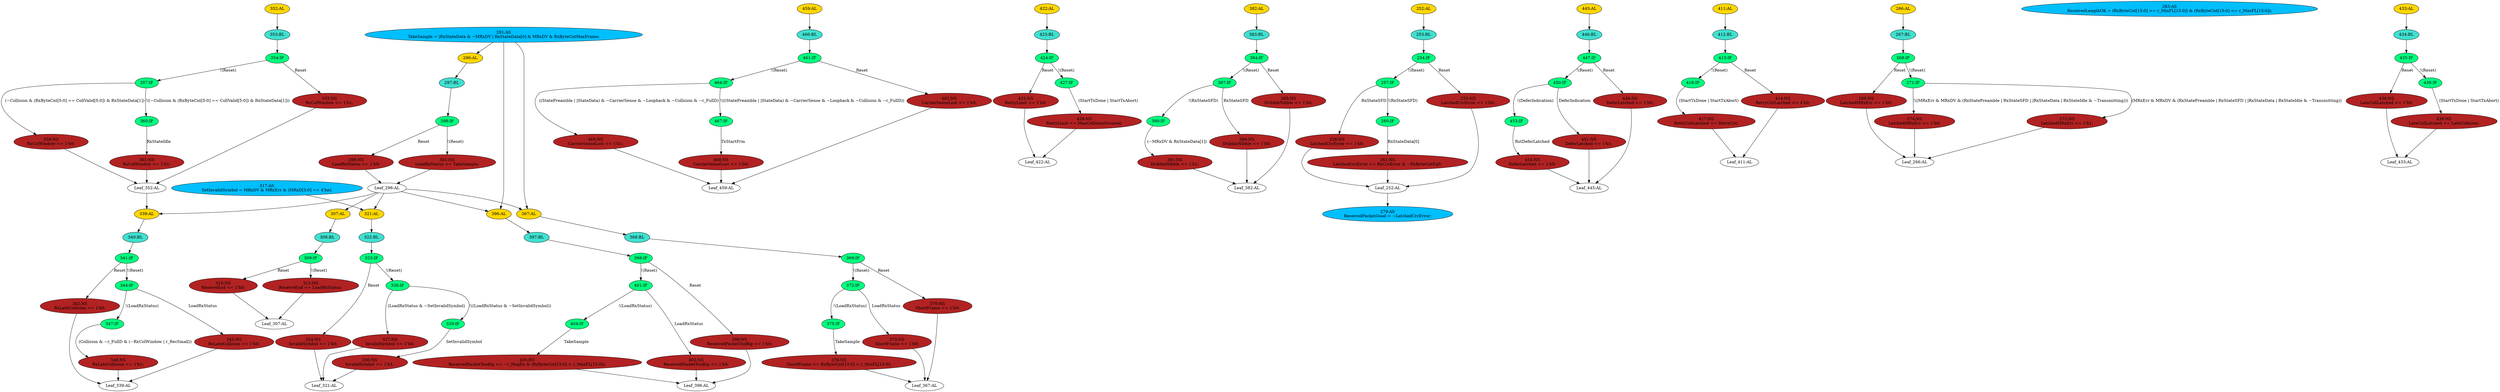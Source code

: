 strict digraph "compose( ,  )" {
	node [label="\N"];
	"341:IF"	 [ast="<pyverilog.vparser.ast.IfStatement object at 0x7f7860dc2dd0>",
		fillcolor=springgreen,
		label="341:IF",
		statements="[]",
		style=filled,
		typ=IfStatement];
	"342:NS"	 [ast="<pyverilog.vparser.ast.NonblockingSubstitution object at 0x7f7860dc2d90>",
		fillcolor=firebrick,
		label="342:NS
RxLateCollision <= 1'b0;",
		statements="[<pyverilog.vparser.ast.NonblockingSubstitution object at 0x7f7860dc2d90>]",
		style=filled,
		typ=NonblockingSubstitution];
	"341:IF" -> "342:NS"	 [cond="['Reset']",
		label=Reset,
		lineno=341];
	"344:IF"	 [ast="<pyverilog.vparser.ast.IfStatement object at 0x7f7860ddd110>",
		fillcolor=springgreen,
		label="344:IF",
		statements="[]",
		style=filled,
		typ=IfStatement];
	"341:IF" -> "344:IF"	 [cond="['Reset']",
		label="!(Reset)",
		lineno=341];
	"465:NS"	 [ast="<pyverilog.vparser.ast.NonblockingSubstitution object at 0x7f7860dfc850>",
		fillcolor=firebrick,
		label="465:NS
CarrierSenseLost <= 1'b1;",
		statements="[<pyverilog.vparser.ast.NonblockingSubstitution object at 0x7f7860dfc850>]",
		style=filled,
		typ=NonblockingSubstitution];
	"Leaf_459:AL"	 [def_var="['CarrierSenseLost']",
		label="Leaf_459:AL"];
	"465:NS" -> "Leaf_459:AL"	 [cond="[]",
		lineno=None];
	"428:NS"	 [ast="<pyverilog.vparser.ast.NonblockingSubstitution object at 0x7f7860de0e10>",
		fillcolor=firebrick,
		label="428:NS
RetryLimit <= MaxCollisionOccured;",
		statements="[<pyverilog.vparser.ast.NonblockingSubstitution object at 0x7f7860de0e10>]",
		style=filled,
		typ=NonblockingSubstitution];
	"Leaf_422:AL"	 [def_var="['RetryLimit']",
		label="Leaf_422:AL"];
	"428:NS" -> "Leaf_422:AL"	 [cond="[]",
		lineno=None];
	"353:BL"	 [ast="<pyverilog.vparser.ast.Block object at 0x7f7860ddd650>",
		fillcolor=turquoise,
		label="353:BL",
		statements="[]",
		style=filled,
		typ=Block];
	"354:IF"	 [ast="<pyverilog.vparser.ast.IfStatement object at 0x7f7860ddd7d0>",
		fillcolor=springgreen,
		label="354:IF",
		statements="[]",
		style=filled,
		typ=IfStatement];
	"353:BL" -> "354:IF"	 [cond="[]",
		lineno=None];
	"348:NS"	 [ast="<pyverilog.vparser.ast.NonblockingSubstitution object at 0x7f7860ddd590>",
		fillcolor=firebrick,
		label="348:NS
RxLateCollision <= 1'b1;",
		statements="[<pyverilog.vparser.ast.NonblockingSubstitution object at 0x7f7860ddd590>]",
		style=filled,
		typ=NonblockingSubstitution];
	"Leaf_339:AL"	 [def_var="['RxLateCollision']",
		label="Leaf_339:AL"];
	"348:NS" -> "Leaf_339:AL"	 [cond="[]",
		lineno=None];
	"307:AL"	 [ast="<pyverilog.vparser.ast.Always object at 0x7f7860de2710>",
		clk_sens=True,
		fillcolor=gold,
		label="307:AL",
		sens="['MRxClk', 'Reset']",
		statements="[]",
		style=filled,
		typ=Always,
		use_var="['Reset', 'LoadRxStatus']"];
	"308:BL"	 [ast="<pyverilog.vparser.ast.Block object at 0x7f7860de2750>",
		fillcolor=turquoise,
		label="308:BL",
		statements="[]",
		style=filled,
		typ=Block];
	"307:AL" -> "308:BL"	 [cond="[]",
		lineno=None];
	"383:BL"	 [ast="<pyverilog.vparser.ast.Block object at 0x7f7860dd5d10>",
		fillcolor=turquoise,
		label="383:BL",
		statements="[]",
		style=filled,
		typ=Block];
	"384:IF"	 [ast="<pyverilog.vparser.ast.IfStatement object at 0x7f7860dd5ed0>",
		fillcolor=springgreen,
		label="384:IF",
		statements="[]",
		style=filled,
		typ=IfStatement];
	"383:BL" -> "384:IF"	 [cond="[]",
		lineno=None];
	"254:IF"	 [ast="<pyverilog.vparser.ast.IfStatement object at 0x7f7860e3b1d0>",
		fillcolor=springgreen,
		label="254:IF",
		statements="[]",
		style=filled,
		typ=IfStatement];
	"257:IF"	 [ast="<pyverilog.vparser.ast.IfStatement object at 0x7f7860e3b490>",
		fillcolor=springgreen,
		label="257:IF",
		statements="[]",
		style=filled,
		typ=IfStatement];
	"254:IF" -> "257:IF"	 [cond="['Reset']",
		label="!(Reset)",
		lineno=254];
	"255:NS"	 [ast="<pyverilog.vparser.ast.NonblockingSubstitution object at 0x7f7860e3b190>",
		fillcolor=firebrick,
		label="255:NS
LatchedCrcError <= 1'b0;",
		statements="[<pyverilog.vparser.ast.NonblockingSubstitution object at 0x7f7860e3b190>]",
		style=filled,
		typ=NonblockingSubstitution];
	"254:IF" -> "255:NS"	 [cond="['Reset']",
		label=Reset,
		lineno=254];
	"404:IF"	 [ast="<pyverilog.vparser.ast.IfStatement object at 0x7f7860dd8dd0>",
		fillcolor=springgreen,
		label="404:IF",
		statements="[]",
		style=filled,
		typ=IfStatement];
	"405:NS"	 [ast="<pyverilog.vparser.ast.NonblockingSubstitution object at 0x7f7860de0190>",
		fillcolor=firebrick,
		label="405:NS
ReceivedPacketTooBig <= ~r_HugEn & (RxByteCnt[15:0] > r_MaxFL[15:0]);",
		statements="[<pyverilog.vparser.ast.NonblockingSubstitution object at 0x7f7860de0190>]",
		style=filled,
		typ=NonblockingSubstitution];
	"404:IF" -> "405:NS"	 [cond="['TakeSample']",
		label=TakeSample,
		lineno=404];
	"261:NS"	 [ast="<pyverilog.vparser.ast.NonblockingSubstitution object at 0x7f7860e3b890>",
		fillcolor=firebrick,
		label="261:NS
LatchedCrcError <= RxCrcError & ~RxByteCntEq0;",
		statements="[<pyverilog.vparser.ast.NonblockingSubstitution object at 0x7f7860e3b890>]",
		style=filled,
		typ=NonblockingSubstitution];
	"Leaf_252:AL"	 [def_var="['LatchedCrcError']",
		label="Leaf_252:AL"];
	"261:NS" -> "Leaf_252:AL"	 [cond="[]",
		lineno=None];
	"464:IF"	 [ast="<pyverilog.vparser.ast.IfStatement object at 0x7f7860dfc890>",
		fillcolor=springgreen,
		label="464:IF",
		statements="[]",
		style=filled,
		typ=IfStatement];
	"464:IF" -> "465:NS"	 [cond="['StatePreamble', 'StateData', 'CarrierSense', 'Loopback', 'Collision', 'r_FullD']",
		label="((StatePreamble | |StateData) & ~CarrierSense & ~Loopback & ~Collision & ~r_FullD)",
		lineno=464];
	"467:IF"	 [ast="<pyverilog.vparser.ast.IfStatement object at 0x7f7860dfca10>",
		fillcolor=springgreen,
		label="467:IF",
		statements="[]",
		style=filled,
		typ=IfStatement];
	"464:IF" -> "467:IF"	 [cond="['StatePreamble', 'StateData', 'CarrierSense', 'Loopback', 'Collision', 'r_FullD']",
		label="!(((StatePreamble | |StateData) & ~CarrierSense & ~Loopback & ~Collision & ~r_FullD))",
		lineno=464];
	"450:IF"	 [ast="<pyverilog.vparser.ast.IfStatement object at 0x7f7860e00bd0>",
		fillcolor=springgreen,
		label="450:IF",
		statements="[]",
		style=filled,
		typ=IfStatement];
	"453:IF"	 [ast="<pyverilog.vparser.ast.IfStatement object at 0x7f7860e00d90>",
		fillcolor=springgreen,
		label="453:IF",
		statements="[]",
		style=filled,
		typ=IfStatement];
	"450:IF" -> "453:IF"	 [cond="['DeferIndication']",
		label="!(DeferIndication)",
		lineno=450];
	"451:NS"	 [ast="<pyverilog.vparser.ast.NonblockingSubstitution object at 0x7f7860e00b90>",
		fillcolor=firebrick,
		label="451:NS
DeferLatched <= 1'b1;",
		statements="[<pyverilog.vparser.ast.NonblockingSubstitution object at 0x7f7860e00b90>]",
		style=filled,
		typ=NonblockingSubstitution];
	"450:IF" -> "451:NS"	 [cond="['DeferIndication']",
		label=DeferIndication,
		lineno=450];
	"309:IF"	 [ast="<pyverilog.vparser.ast.IfStatement object at 0x7f7860de2850>",
		fillcolor=springgreen,
		label="309:IF",
		statements="[]",
		style=filled,
		typ=IfStatement];
	"310:NS"	 [ast="<pyverilog.vparser.ast.NonblockingSubstitution object at 0x7f7860de2890>",
		fillcolor=firebrick,
		label="310:NS
ReceiveEnd <= 1'b0;",
		statements="[<pyverilog.vparser.ast.NonblockingSubstitution object at 0x7f7860de2890>]",
		style=filled,
		typ=NonblockingSubstitution];
	"309:IF" -> "310:NS"	 [cond="['Reset']",
		label=Reset,
		lineno=309];
	"312:NS"	 [ast="<pyverilog.vparser.ast.NonblockingSubstitution object at 0x7f7860de2a50>",
		fillcolor=firebrick,
		label="312:NS
ReceiveEnd <= LoadRxStatus;",
		statements="[<pyverilog.vparser.ast.NonblockingSubstitution object at 0x7f7860de2a50>]",
		style=filled,
		typ=NonblockingSubstitution];
	"309:IF" -> "312:NS"	 [cond="['Reset']",
		label="!(Reset)",
		lineno=309];
	"372:IF"	 [ast="<pyverilog.vparser.ast.IfStatement object at 0x7f7860dd56d0>",
		fillcolor=springgreen,
		label="372:IF",
		statements="[]",
		style=filled,
		typ=IfStatement];
	"375:IF"	 [ast="<pyverilog.vparser.ast.IfStatement object at 0x7f7860dd57d0>",
		fillcolor=springgreen,
		label="375:IF",
		statements="[]",
		style=filled,
		typ=IfStatement];
	"372:IF" -> "375:IF"	 [cond="['LoadRxStatus']",
		label="!(LoadRxStatus)",
		lineno=372];
	"373:NS"	 [ast="<pyverilog.vparser.ast.NonblockingSubstitution object at 0x7f7860dd5690>",
		fillcolor=firebrick,
		label="373:NS
ShortFrame <= 1'b0;",
		statements="[<pyverilog.vparser.ast.NonblockingSubstitution object at 0x7f7860dd5690>]",
		style=filled,
		typ=NonblockingSubstitution];
	"372:IF" -> "373:NS"	 [cond="['LoadRxStatus']",
		label=LoadRxStatus,
		lineno=372];
	"327:NS"	 [ast="<pyverilog.vparser.ast.NonblockingSubstitution object at 0x7f7860dc2610>",
		fillcolor=firebrick,
		label="327:NS
InvalidSymbol <= 1'b0;",
		statements="[<pyverilog.vparser.ast.NonblockingSubstitution object at 0x7f7860dc2610>]",
		style=filled,
		typ=NonblockingSubstitution];
	"Leaf_321:AL"	 [def_var="['InvalidSymbol']",
		label="Leaf_321:AL"];
	"327:NS" -> "Leaf_321:AL"	 [cond="[]",
		lineno=None];
	"355:NS"	 [ast="<pyverilog.vparser.ast.NonblockingSubstitution object at 0x7f7860ddd790>",
		fillcolor=firebrick,
		label="355:NS
RxColWindow <= 1'b1;",
		statements="[<pyverilog.vparser.ast.NonblockingSubstitution object at 0x7f7860ddd790>]",
		style=filled,
		typ=NonblockingSubstitution];
	"Leaf_352:AL"	 [def_var="['RxColWindow']",
		label="Leaf_352:AL"];
	"355:NS" -> "Leaf_352:AL"	 [cond="[]",
		lineno=None];
	"321:AL"	 [ast="<pyverilog.vparser.ast.Always object at 0x7f7860dc2050>",
		clk_sens=True,
		fillcolor=gold,
		label="321:AL",
		sens="['MRxClk', 'Reset']",
		statements="[]",
		style=filled,
		typ=Always,
		use_var="['Reset', 'SetInvalidSymbol', 'LoadRxStatus']"];
	"322:BL"	 [ast="<pyverilog.vparser.ast.Block object at 0x7f7860de2fd0>",
		fillcolor=turquoise,
		label="322:BL",
		statements="[]",
		style=filled,
		typ=Block];
	"321:AL" -> "322:BL"	 [cond="[]",
		lineno=None];
	"279:AS"	 [ast="<pyverilog.vparser.ast.Assign object at 0x7f7861217450>",
		def_var="['ReceivedPacketGood']",
		fillcolor=deepskyblue,
		label="279:AS
ReceivedPacketGood = ~LatchedCrcError;",
		statements="[]",
		style=filled,
		typ=Assign,
		use_var="['LatchedCrcError']"];
	"Leaf_252:AL" -> "279:AS";
	"387:IF"	 [ast="<pyverilog.vparser.ast.IfStatement object at 0x7f7860dd81d0>",
		fillcolor=springgreen,
		label="387:IF",
		statements="[]",
		style=filled,
		typ=IfStatement];
	"390:IF"	 [ast="<pyverilog.vparser.ast.IfStatement object at 0x7f7860dd8490>",
		fillcolor=springgreen,
		label="390:IF",
		statements="[]",
		style=filled,
		typ=IfStatement];
	"387:IF" -> "390:IF"	 [cond="['RxStateSFD']",
		label="!(RxStateSFD)",
		lineno=387];
	"388:NS"	 [ast="<pyverilog.vparser.ast.NonblockingSubstitution object at 0x7f7860dd8190>",
		fillcolor=firebrick,
		label="388:NS
DribbleNibble <= 1'b0;",
		statements="[<pyverilog.vparser.ast.NonblockingSubstitution object at 0x7f7860dd8190>]",
		style=filled,
		typ=NonblockingSubstitution];
	"387:IF" -> "388:NS"	 [cond="['RxStateSFD']",
		label=RxStateSFD,
		lineno=387];
	"446:BL"	 [ast="<pyverilog.vparser.ast.Block object at 0x7f7860e00710>",
		fillcolor=turquoise,
		label="446:BL",
		statements="[]",
		style=filled,
		typ=Block];
	"447:IF"	 [ast="<pyverilog.vparser.ast.IfStatement object at 0x7f7860e008d0>",
		fillcolor=springgreen,
		label="447:IF",
		statements="[]",
		style=filled,
		typ=IfStatement];
	"446:BL" -> "447:IF"	 [cond="[]",
		lineno=None];
	"398:IF"	 [ast="<pyverilog.vparser.ast.IfStatement object at 0x7f7860dd8950>",
		fillcolor=springgreen,
		label="398:IF",
		statements="[]",
		style=filled,
		typ=IfStatement];
	"401:IF"	 [ast="<pyverilog.vparser.ast.IfStatement object at 0x7f7860dd8c50>",
		fillcolor=springgreen,
		label="401:IF",
		statements="[]",
		style=filled,
		typ=IfStatement];
	"398:IF" -> "401:IF"	 [cond="['Reset']",
		label="!(Reset)",
		lineno=398];
	"399:NS"	 [ast="<pyverilog.vparser.ast.NonblockingSubstitution object at 0x7f7860dd8910>",
		fillcolor=firebrick,
		label="399:NS
ReceivedPacketTooBig <= 1'b0;",
		statements="[<pyverilog.vparser.ast.NonblockingSubstitution object at 0x7f7860dd8910>]",
		style=filled,
		typ=NonblockingSubstitution];
	"398:IF" -> "399:NS"	 [cond="['Reset']",
		label=Reset,
		lineno=398];
	"340:BL"	 [ast="<pyverilog.vparser.ast.Block object at 0x7f7860dc2c10>",
		fillcolor=turquoise,
		label="340:BL",
		statements="[]",
		style=filled,
		typ=Block];
	"340:BL" -> "341:IF"	 [cond="[]",
		lineno=None];
	"385:NS"	 [ast="<pyverilog.vparser.ast.NonblockingSubstitution object at 0x7f7860dd5e90>",
		fillcolor=firebrick,
		label="385:NS
DribbleNibble <= 1'b0;",
		statements="[<pyverilog.vparser.ast.NonblockingSubstitution object at 0x7f7860dd5e90>]",
		style=filled,
		typ=NonblockingSubstitution];
	"Leaf_382:AL"	 [def_var="['DribbleNibble']",
		label="Leaf_382:AL"];
	"385:NS" -> "Leaf_382:AL"	 [cond="[]",
		lineno=None];
	"258:NS"	 [ast="<pyverilog.vparser.ast.NonblockingSubstitution object at 0x7f7860e3b450>",
		fillcolor=firebrick,
		label="258:NS
LatchedCrcError <= 1'b0;",
		statements="[<pyverilog.vparser.ast.NonblockingSubstitution object at 0x7f7860e3b450>]",
		style=filled,
		typ=NonblockingSubstitution];
	"258:NS" -> "Leaf_252:AL"	 [cond="[]",
		lineno=None];
	"323:IF"	 [ast="<pyverilog.vparser.ast.IfStatement object at 0x7f7860dc2250>",
		fillcolor=springgreen,
		label="323:IF",
		statements="[]",
		style=filled,
		typ=IfStatement];
	"324:NS"	 [ast="<pyverilog.vparser.ast.NonblockingSubstitution object at 0x7f7860dc2210>",
		fillcolor=firebrick,
		label="324:NS
InvalidSymbol <= 1'b0;",
		statements="[<pyverilog.vparser.ast.NonblockingSubstitution object at 0x7f7860dc2210>]",
		style=filled,
		typ=NonblockingSubstitution];
	"323:IF" -> "324:NS"	 [cond="['Reset']",
		label=Reset,
		lineno=323];
	"326:IF"	 [ast="<pyverilog.vparser.ast.IfStatement object at 0x7f7860dc2650>",
		fillcolor=springgreen,
		label="326:IF",
		statements="[]",
		style=filled,
		typ=IfStatement];
	"323:IF" -> "326:IF"	 [cond="['Reset']",
		label="!(Reset)",
		lineno=323];
	"297:BL"	 [ast="<pyverilog.vparser.ast.Block object at 0x7f7860de21d0>",
		fillcolor=turquoise,
		label="297:BL",
		statements="[]",
		style=filled,
		typ=Block];
	"298:IF"	 [ast="<pyverilog.vparser.ast.IfStatement object at 0x7f7860de2410>",
		fillcolor=springgreen,
		label="298:IF",
		statements="[]",
		style=filled,
		typ=IfStatement];
	"297:BL" -> "298:IF"	 [cond="[]",
		lineno=None];
	"301:NS"	 [ast="<pyverilog.vparser.ast.NonblockingSubstitution object at 0x7f7860de2510>",
		fillcolor=firebrick,
		label="301:NS
LoadRxStatus <= TakeSample;",
		statements="[<pyverilog.vparser.ast.NonblockingSubstitution object at 0x7f7860de2510>]",
		style=filled,
		typ=NonblockingSubstitution];
	"Leaf_296:AL"	 [def_var="['LoadRxStatus']",
		label="Leaf_296:AL"];
	"301:NS" -> "Leaf_296:AL"	 [cond="[]",
		lineno=None];
	"342:NS" -> "Leaf_339:AL"	 [cond="[]",
		lineno=None];
	"367:AL"	 [ast="<pyverilog.vparser.ast.Always object at 0x7f7860dd5250>",
		clk_sens=True,
		fillcolor=gold,
		label="367:AL",
		sens="['MRxClk', 'Reset']",
		statements="[]",
		style=filled,
		typ=Always,
		use_var="['Reset', 'TakeSample', 'r_MinFL', 'RxByteCnt', 'LoadRxStatus']"];
	"368:BL"	 [ast="<pyverilog.vparser.ast.Block object at 0x7f7860dd5290>",
		fillcolor=turquoise,
		label="368:BL",
		statements="[]",
		style=filled,
		typ=Block];
	"367:AL" -> "368:BL"	 [cond="[]",
		lineno=None];
	"425:NS"	 [ast="<pyverilog.vparser.ast.NonblockingSubstitution object at 0x7f7860de0a90>",
		fillcolor=firebrick,
		label="425:NS
RetryLimit <= 1'h0;",
		statements="[<pyverilog.vparser.ast.NonblockingSubstitution object at 0x7f7860de0a90>]",
		style=filled,
		typ=NonblockingSubstitution];
	"425:NS" -> "Leaf_422:AL"	 [cond="[]",
		lineno=None];
	"417:NS"	 [ast="<pyverilog.vparser.ast.NonblockingSubstitution object at 0x7f7860de0790>",
		fillcolor=firebrick,
		label="417:NS
RetryCntLatched <= RetryCnt;",
		statements="[<pyverilog.vparser.ast.NonblockingSubstitution object at 0x7f7860de0790>]",
		style=filled,
		typ=NonblockingSubstitution];
	"Leaf_411:AL"	 [def_var="['RetryCntLatched']",
		label="Leaf_411:AL"];
	"417:NS" -> "Leaf_411:AL"	 [cond="[]",
		lineno=None];
	"345:NS"	 [ast="<pyverilog.vparser.ast.NonblockingSubstitution object at 0x7f7860ddd0d0>",
		fillcolor=firebrick,
		label="345:NS
RxLateCollision <= 1'b0;",
		statements="[<pyverilog.vparser.ast.NonblockingSubstitution object at 0x7f7860ddd0d0>]",
		style=filled,
		typ=NonblockingSubstitution];
	"345:NS" -> "Leaf_339:AL"	 [cond="[]",
		lineno=None];
	"274:NS"	 [ast="<pyverilog.vparser.ast.NonblockingSubstitution object at 0x7f7861217390>",
		fillcolor=firebrick,
		label="274:NS
LatchedMRxErr <= 1'b0;",
		statements="[<pyverilog.vparser.ast.NonblockingSubstitution object at 0x7f7861217390>]",
		style=filled,
		typ=NonblockingSubstitution];
	"Leaf_266:AL"	 [def_var="['LatchedMRxErr']",
		label="Leaf_266:AL"];
	"274:NS" -> "Leaf_266:AL"	 [cond="[]",
		lineno=None];
	"454:NS"	 [ast="<pyverilog.vparser.ast.NonblockingSubstitution object at 0x7f7860e00e90>",
		fillcolor=firebrick,
		label="454:NS
DeferLatched <= 1'b0;",
		statements="[<pyverilog.vparser.ast.NonblockingSubstitution object at 0x7f7860e00e90>]",
		style=filled,
		typ=NonblockingSubstitution];
	"453:IF" -> "454:NS"	 [cond="['RstDeferLatched']",
		label=RstDeferLatched,
		lineno=453];
	"Leaf_367:AL"	 [def_var="['ShortFrame']",
		label="Leaf_367:AL"];
	"376:NS"	 [ast="<pyverilog.vparser.ast.NonblockingSubstitution object at 0x7f7860dd5ad0>",
		fillcolor=firebrick,
		label="376:NS
ShortFrame <= RxByteCnt[15:0] < r_MinFL[15:0];",
		statements="[<pyverilog.vparser.ast.NonblockingSubstitution object at 0x7f7860dd5ad0>]",
		style=filled,
		typ=NonblockingSubstitution];
	"375:IF" -> "376:NS"	 [cond="['TakeSample']",
		label=TakeSample,
		lineno=375];
	"416:IF"	 [ast="<pyverilog.vparser.ast.IfStatement object at 0x7f7860de0690>",
		fillcolor=springgreen,
		label="416:IF",
		statements="[]",
		style=filled,
		typ=IfStatement];
	"416:IF" -> "417:NS"	 [cond="['StartTxDone', 'StartTxAbort']",
		label="(StartTxDone | StartTxAbort)",
		lineno=416];
	"268:IF"	 [ast="<pyverilog.vparser.ast.IfStatement object at 0x7f7860e3bb10>",
		fillcolor=springgreen,
		label="268:IF",
		statements="[]",
		style=filled,
		typ=IfStatement];
	"269:NS"	 [ast="<pyverilog.vparser.ast.NonblockingSubstitution object at 0x7f7860e3bad0>",
		fillcolor=firebrick,
		label="269:NS
LatchedMRxErr <= 1'b0;",
		statements="[<pyverilog.vparser.ast.NonblockingSubstitution object at 0x7f7860e3bad0>]",
		style=filled,
		typ=NonblockingSubstitution];
	"268:IF" -> "269:NS"	 [cond="['Reset']",
		label=Reset,
		lineno=268];
	"271:IF"	 [ast="<pyverilog.vparser.ast.IfStatement object at 0x7f7861217290>",
		fillcolor=springgreen,
		label="271:IF",
		statements="[]",
		style=filled,
		typ=IfStatement];
	"268:IF" -> "271:IF"	 [cond="['Reset']",
		label="!(Reset)",
		lineno=268];
	"402:NS"	 [ast="<pyverilog.vparser.ast.NonblockingSubstitution object at 0x7f7860dd8c10>",
		fillcolor=firebrick,
		label="402:NS
ReceivedPacketTooBig <= 1'b0;",
		statements="[<pyverilog.vparser.ast.NonblockingSubstitution object at 0x7f7860dd8c10>]",
		style=filled,
		typ=NonblockingSubstitution];
	"Leaf_396:AL"	 [def_var="['ReceivedPacketTooBig']",
		label="Leaf_396:AL"];
	"402:NS" -> "Leaf_396:AL"	 [cond="[]",
		lineno=None];
	"369:IF"	 [ast="<pyverilog.vparser.ast.IfStatement object at 0x7f7860dd5410>",
		fillcolor=springgreen,
		label="369:IF",
		statements="[]",
		style=filled,
		typ=IfStatement];
	"369:IF" -> "372:IF"	 [cond="['Reset']",
		label="!(Reset)",
		lineno=369];
	"370:NS"	 [ast="<pyverilog.vparser.ast.NonblockingSubstitution object at 0x7f7860dd53d0>",
		fillcolor=firebrick,
		label="370:NS
ShortFrame <= 1'b0;",
		statements="[<pyverilog.vparser.ast.NonblockingSubstitution object at 0x7f7860dd53d0>]",
		style=filled,
		typ=NonblockingSubstitution];
	"369:IF" -> "370:NS"	 [cond="['Reset']",
		label=Reset,
		lineno=369];
	"Leaf_445:AL"	 [def_var="['DeferLatched']",
		label="Leaf_445:AL"];
	"454:NS" -> "Leaf_445:AL"	 [cond="[]",
		lineno=None];
	"448:NS"	 [ast="<pyverilog.vparser.ast.NonblockingSubstitution object at 0x7f7860e00890>",
		fillcolor=firebrick,
		label="448:NS
DeferLatched <= 1'b0;",
		statements="[<pyverilog.vparser.ast.NonblockingSubstitution object at 0x7f7860e00890>]",
		style=filled,
		typ=NonblockingSubstitution];
	"448:NS" -> "Leaf_445:AL"	 [cond="[]",
		lineno=None];
	"468:NS"	 [ast="<pyverilog.vparser.ast.NonblockingSubstitution object at 0x7f7860dfcb10>",
		fillcolor=firebrick,
		label="468:NS
CarrierSenseLost <= 1'b0;",
		statements="[<pyverilog.vparser.ast.NonblockingSubstitution object at 0x7f7860dfcb10>]",
		style=filled,
		typ=NonblockingSubstitution];
	"468:NS" -> "Leaf_459:AL"	 [cond="[]",
		lineno=None];
	"257:IF" -> "258:NS"	 [cond="['RxStateSFD']",
		label=RxStateSFD,
		lineno=257];
	"260:IF"	 [ast="<pyverilog.vparser.ast.IfStatement object at 0x7f7860e3b690>",
		fillcolor=springgreen,
		label="260:IF",
		statements="[]",
		style=filled,
		typ=IfStatement];
	"257:IF" -> "260:IF"	 [cond="['RxStateSFD']",
		label="!(RxStateSFD)",
		lineno=257];
	"445:AL"	 [ast="<pyverilog.vparser.ast.Always object at 0x7f7860e006d0>",
		clk_sens=False,
		fillcolor=gold,
		label="445:AL",
		sens="['MTxClk', 'Reset']",
		statements="[]",
		style=filled,
		typ=Always,
		use_var="['Reset', 'RstDeferLatched', 'DeferIndication']"];
	"445:AL" -> "446:BL"	 [cond="[]",
		lineno=None];
	"411:AL"	 [ast="<pyverilog.vparser.ast.Always object at 0x7f7860de01d0>",
		clk_sens=False,
		fillcolor=gold,
		label="411:AL",
		sens="['MTxClk', 'Reset']",
		statements="[]",
		style=filled,
		typ=Always,
		use_var="['Reset', 'RetryCnt', 'StartTxAbort', 'StartTxDone']"];
	"412:BL"	 [ast="<pyverilog.vparser.ast.Block object at 0x7f7860de0290>",
		fillcolor=turquoise,
		label="412:BL",
		statements="[]",
		style=filled,
		typ=Block];
	"411:AL" -> "412:BL"	 [cond="[]",
		lineno=None];
	"459:AL"	 [ast="<pyverilog.vparser.ast.Always object at 0x7f7860e00f50>",
		clk_sens=False,
		fillcolor=gold,
		label="459:AL",
		sens="['MTxClk', 'Reset']",
		statements="[]",
		style=filled,
		typ=Always,
		use_var="['Reset', 'Loopback', 'TxStartFrm', 'Collision', 'StateData', 'r_FullD', 'CarrierSense', 'StatePreamble']"];
	"460:BL"	 [ast="<pyverilog.vparser.ast.Block object at 0x7f7860e00f90>",
		fillcolor=turquoise,
		label="460:BL",
		statements="[]",
		style=filled,
		typ=Block];
	"459:AL" -> "460:BL"	 [cond="[]",
		lineno=None];
	"423:BL"	 [ast="<pyverilog.vparser.ast.Block object at 0x7f7860de0950>",
		fillcolor=turquoise,
		label="423:BL",
		statements="[]",
		style=filled,
		typ=Block];
	"424:IF"	 [ast="<pyverilog.vparser.ast.IfStatement object at 0x7f7860de0ad0>",
		fillcolor=springgreen,
		label="424:IF",
		statements="[]",
		style=filled,
		typ=IfStatement];
	"423:BL" -> "424:IF"	 [cond="[]",
		lineno=None];
	"424:IF" -> "425:NS"	 [cond="['Reset']",
		label=Reset,
		lineno=424];
	"427:IF"	 [ast="<pyverilog.vparser.ast.IfStatement object at 0x7f7860de0c90>",
		fillcolor=springgreen,
		label="427:IF",
		statements="[]",
		style=filled,
		typ=IfStatement];
	"424:IF" -> "427:IF"	 [cond="['Reset']",
		label="!(Reset)",
		lineno=424];
	"347:IF"	 [ast="<pyverilog.vparser.ast.IfStatement object at 0x7f7860ddd2d0>",
		fillcolor=springgreen,
		label="347:IF",
		statements="[]",
		style=filled,
		typ=IfStatement];
	"347:IF" -> "348:NS"	 [cond="['Collision', 'r_FullD', 'RxColWindow', 'r_RecSmall']",
		label="(Collision & ~r_FullD & (~RxColWindow | r_RecSmall))",
		lineno=347];
	"357:IF"	 [ast="<pyverilog.vparser.ast.IfStatement object at 0x7f7860ddde10>",
		fillcolor=springgreen,
		label="357:IF",
		statements="[]",
		style=filled,
		typ=IfStatement];
	"360:IF"	 [ast="<pyverilog.vparser.ast.IfStatement object at 0x7f7860dddf10>",
		fillcolor=springgreen,
		label="360:IF",
		statements="[]",
		style=filled,
		typ=IfStatement];
	"357:IF" -> "360:IF"	 [cond="['Collision', 'RxByteCnt', 'CollValid', 'RxStateData']",
		label="!((~Collision & (RxByteCnt[5:0] == CollValid[5:0]) & RxStateData[1]))",
		lineno=357];
	"358:NS"	 [ast="<pyverilog.vparser.ast.NonblockingSubstitution object at 0x7f7860ddddd0>",
		fillcolor=firebrick,
		label="358:NS
RxColWindow <= 1'b0;",
		statements="[<pyverilog.vparser.ast.NonblockingSubstitution object at 0x7f7860ddddd0>]",
		style=filled,
		typ=NonblockingSubstitution];
	"357:IF" -> "358:NS"	 [cond="['Collision', 'RxByteCnt', 'CollValid', 'RxStateData']",
		label="(~Collision & (RxByteCnt[5:0] == CollValid[5:0]) & RxStateData[1])",
		lineno=357];
	"272:NS"	 [ast="<pyverilog.vparser.ast.NonblockingSubstitution object at 0x7f78612171d0>",
		fillcolor=firebrick,
		label="272:NS
LatchedMRxErr <= 1'b1;",
		statements="[<pyverilog.vparser.ast.NonblockingSubstitution object at 0x7f78612171d0>]",
		style=filled,
		typ=NonblockingSubstitution];
	"272:NS" -> "Leaf_266:AL"	 [cond="[]",
		lineno=None];
	"422:AL"	 [ast="<pyverilog.vparser.ast.Always object at 0x7f7860de0910>",
		clk_sens=False,
		fillcolor=gold,
		label="422:AL",
		sens="['MTxClk', 'Reset']",
		statements="[]",
		style=filled,
		typ=Always,
		use_var="['Reset', 'StartTxAbort', 'StartTxDone', 'MaxCollisionOccured']"];
	"422:AL" -> "423:BL"	 [cond="[]",
		lineno=None];
	"396:AL"	 [ast="<pyverilog.vparser.ast.Always object at 0x7f7860dd8750>",
		clk_sens=True,
		fillcolor=gold,
		label="396:AL",
		sens="['MRxClk', 'Reset']",
		statements="[]",
		style=filled,
		typ=Always,
		use_var="['Reset', 'LoadRxStatus', 'RxByteCnt', 'TakeSample', 'r_HugEn', 'r_MaxFL']"];
	"397:BL"	 [ast="<pyverilog.vparser.ast.Block object at 0x7f7860dd8790>",
		fillcolor=turquoise,
		label="397:BL",
		statements="[]",
		style=filled,
		typ=Block];
	"396:AL" -> "397:BL"	 [cond="[]",
		lineno=None];
	"324:NS" -> "Leaf_321:AL"	 [cond="[]",
		lineno=None];
	"267:BL"	 [ast="<pyverilog.vparser.ast.Block object at 0x7f7860e3b950>",
		fillcolor=turquoise,
		label="267:BL",
		statements="[]",
		style=filled,
		typ=Block];
	"267:BL" -> "268:IF"	 [cond="[]",
		lineno=None];
	"283:AS"	 [ast="<pyverilog.vparser.ast.Assign object at 0x7f7861217a10>",
		def_var="['ReceivedLengthOK']",
		fillcolor=deepskyblue,
		label="283:AS
ReceivedLengthOK = (RxByteCnt[15:0] >= r_MinFL[15:0]) & (RxByteCnt[15:0] <= r_MaxFL[15:0]);",
		statements="[]",
		style=filled,
		typ=Assign,
		use_var="['RxByteCnt', 'r_MinFL', 'RxByteCnt', 'r_MaxFL']"];
	"382:AL"	 [ast="<pyverilog.vparser.ast.Always object at 0x7f7860dd5cd0>",
		clk_sens=True,
		fillcolor=gold,
		label="382:AL",
		sens="['MRxClk', 'Reset']",
		statements="[]",
		style=filled,
		typ=Always,
		use_var="['Reset', 'MRxDV', 'RxStateData', 'RxStateSFD']"];
	"382:AL" -> "383:BL"	 [cond="[]",
		lineno=None];
	"405:NS" -> "Leaf_396:AL"	 [cond="[]",
		lineno=None];
	"322:BL" -> "323:IF"	 [cond="[]",
		lineno=None];
	"253:BL"	 [ast="<pyverilog.vparser.ast.Block object at 0x7f7860e38fd0>",
		fillcolor=turquoise,
		label="253:BL",
		statements="[]",
		style=filled,
		typ=Block];
	"253:BL" -> "254:IF"	 [cond="[]",
		lineno=None];
	"291:AS"	 [ast="<pyverilog.vparser.ast.Assign object at 0x7f7861217e10>",
		def_var="['TakeSample']",
		fillcolor=deepskyblue,
		label="291:AS
TakeSample = |RxStateData & ~MRxDV | RxStateData[0] & MRxDV & RxByteCntMaxFrame;",
		statements="[]",
		style=filled,
		typ=Assign,
		use_var="['RxStateData', 'MRxDV', 'RxStateData', 'MRxDV', 'RxByteCntMaxFrame']"];
	"291:AS" -> "367:AL";
	"291:AS" -> "396:AL";
	"296:AL"	 [ast="<pyverilog.vparser.ast.Always object at 0x7f7860de2190>",
		clk_sens=True,
		fillcolor=gold,
		label="296:AL",
		sens="['MRxClk', 'Reset']",
		statements="[]",
		style=filled,
		typ=Always,
		use_var="['Reset', 'TakeSample']"];
	"291:AS" -> "296:AL";
	"255:NS" -> "Leaf_252:AL"	 [cond="[]",
		lineno=None];
	"436:NS"	 [ast="<pyverilog.vparser.ast.NonblockingSubstitution object at 0x7f7860e00190>",
		fillcolor=firebrick,
		label="436:NS
LateCollLatched <= 1'b0;",
		statements="[<pyverilog.vparser.ast.NonblockingSubstitution object at 0x7f7860e00190>]",
		style=filled,
		typ=NonblockingSubstitution];
	"Leaf_433:AL"	 [def_var="['LateCollLatched']",
		label="Leaf_433:AL"];
	"436:NS" -> "Leaf_433:AL"	 [cond="[]",
		lineno=None];
	"384:IF" -> "387:IF"	 [cond="['Reset']",
		label="!(Reset)",
		lineno=384];
	"384:IF" -> "385:NS"	 [cond="['Reset']",
		label=Reset,
		lineno=384];
	"Leaf_296:AL" -> "307:AL";
	"Leaf_296:AL" -> "321:AL";
	"Leaf_296:AL" -> "367:AL";
	"Leaf_296:AL" -> "396:AL";
	"339:AL"	 [ast="<pyverilog.vparser.ast.Always object at 0x7f7860dc2bd0>",
		clk_sens=True,
		fillcolor=gold,
		label="339:AL",
		sens="['MRxClk', 'Reset']",
		statements="[]",
		style=filled,
		typ=Always,
		use_var="['Reset', 'LoadRxStatus', 'RxColWindow', 'Collision', 'r_RecSmall', 'r_FullD']"];
	"Leaf_296:AL" -> "339:AL";
	"439:NS"	 [ast="<pyverilog.vparser.ast.NonblockingSubstitution object at 0x7f7860e00550>",
		fillcolor=firebrick,
		label="439:NS
LateCollLatched <= LateCollision;",
		statements="[<pyverilog.vparser.ast.NonblockingSubstitution object at 0x7f7860e00550>]",
		style=filled,
		typ=NonblockingSubstitution];
	"439:NS" -> "Leaf_433:AL"	 [cond="[]",
		lineno=None];
	"373:NS" -> "Leaf_367:AL"	 [cond="[]",
		lineno=None];
	"461:IF"	 [ast="<pyverilog.vparser.ast.IfStatement object at 0x7f7860dfc190>",
		fillcolor=springgreen,
		label="461:IF",
		statements="[]",
		style=filled,
		typ=IfStatement];
	"461:IF" -> "464:IF"	 [cond="['Reset']",
		label="!(Reset)",
		lineno=461];
	"462:NS"	 [ast="<pyverilog.vparser.ast.NonblockingSubstitution object at 0x7f7860dfc150>",
		fillcolor=firebrick,
		label="462:NS
CarrierSenseLost <= 1'b0;",
		statements="[<pyverilog.vparser.ast.NonblockingSubstitution object at 0x7f7860dfc150>]",
		style=filled,
		typ=NonblockingSubstitution];
	"461:IF" -> "462:NS"	 [cond="['Reset']",
		label=Reset,
		lineno=461];
	"266:AL"	 [ast="<pyverilog.vparser.ast.Always object at 0x7f7860e3b8d0>",
		clk_sens=True,
		fillcolor=gold,
		label="266:AL",
		sens="['MRxClk', 'Reset']",
		statements="[]",
		style=filled,
		typ=Always,
		use_var="['MRxDV', 'Reset', 'RxStateIdle', 'Transmitting', 'MRxErr', 'RxStateData', 'RxStateSFD', 'RxStatePreamble']"];
	"266:AL" -> "267:BL"	 [cond="[]",
		lineno=None];
	"Leaf_307:AL"	 [def_var="['ReceiveEnd']",
		label="Leaf_307:AL"];
	"310:NS" -> "Leaf_307:AL"	 [cond="[]",
		lineno=None];
	"339:AL" -> "340:BL"	 [cond="[]",
		lineno=None];
	"330:NS"	 [ast="<pyverilog.vparser.ast.NonblockingSubstitution object at 0x7f7860dc2910>",
		fillcolor=firebrick,
		label="330:NS
InvalidSymbol <= 1'b1;",
		statements="[<pyverilog.vparser.ast.NonblockingSubstitution object at 0x7f7860dc2910>]",
		style=filled,
		typ=NonblockingSubstitution];
	"330:NS" -> "Leaf_321:AL"	 [cond="[]",
		lineno=None];
	"401:IF" -> "404:IF"	 [cond="['LoadRxStatus']",
		label="!(LoadRxStatus)",
		lineno=401];
	"401:IF" -> "402:NS"	 [cond="['LoadRxStatus']",
		label=LoadRxStatus,
		lineno=401];
	"451:NS" -> "Leaf_445:AL"	 [cond="[]",
		lineno=None];
	"376:NS" -> "Leaf_367:AL"	 [cond="[]",
		lineno=None];
	"427:IF" -> "428:NS"	 [cond="['StartTxDone', 'StartTxAbort']",
		label="(StartTxDone | StartTxAbort)",
		lineno=427];
	"399:NS" -> "Leaf_396:AL"	 [cond="[]",
		lineno=None];
	"370:NS" -> "Leaf_367:AL"	 [cond="[]",
		lineno=None];
	"252:AL"	 [ast="<pyverilog.vparser.ast.Always object at 0x7f7860e38f90>",
		clk_sens=True,
		fillcolor=gold,
		label="252:AL",
		sens="['MRxClk', 'Reset']",
		statements="[]",
		style=filled,
		typ=Always,
		use_var="['RxStateSFD', 'Reset', 'RxCrcError', 'RxByteCntEq0', 'RxStateData']"];
	"252:AL" -> "253:BL"	 [cond="[]",
		lineno=None];
	"Leaf_352:AL" -> "339:AL";
	"368:BL" -> "369:IF"	 [cond="[]",
		lineno=None];
	"352:AL"	 [ast="<pyverilog.vparser.ast.Always object at 0x7f7860ddd5d0>",
		clk_sens=True,
		fillcolor=gold,
		label="352:AL",
		sens="['MRxClk', 'Reset']",
		statements="[]",
		style=filled,
		typ=Always,
		use_var="['Reset', 'RxStateIdle', 'CollValid', 'RxByteCnt', 'Collision', 'RxStateData']"];
	"352:AL" -> "353:BL"	 [cond="[]",
		lineno=None];
	"308:BL" -> "309:IF"	 [cond="[]",
		lineno=None];
	"354:IF" -> "355:NS"	 [cond="['Reset']",
		label=Reset,
		lineno=354];
	"354:IF" -> "357:IF"	 [cond="['Reset']",
		label="!(Reset)",
		lineno=354];
	"438:IF"	 [ast="<pyverilog.vparser.ast.IfStatement object at 0x7f7860e00410>",
		fillcolor=springgreen,
		label="438:IF",
		statements="[]",
		style=filled,
		typ=IfStatement];
	"438:IF" -> "439:NS"	 [cond="['StartTxDone', 'StartTxAbort']",
		label="(StartTxDone | StartTxAbort)",
		lineno=438];
	"326:IF" -> "327:NS"	 [cond="['LoadRxStatus', 'SetInvalidSymbol']",
		label="(LoadRxStatus & ~SetInvalidSymbol)",
		lineno=326];
	"329:IF"	 [ast="<pyverilog.vparser.ast.IfStatement object at 0x7f7860dc2810>",
		fillcolor=springgreen,
		label="329:IF",
		statements="[]",
		style=filled,
		typ=IfStatement];
	"326:IF" -> "329:IF"	 [cond="['LoadRxStatus', 'SetInvalidSymbol']",
		label="!((LoadRxStatus & ~SetInvalidSymbol))",
		lineno=326];
	"391:NS"	 [ast="<pyverilog.vparser.ast.NonblockingSubstitution object at 0x7f7860dd8590>",
		fillcolor=firebrick,
		label="391:NS
DribbleNibble <= 1'b1;",
		statements="[<pyverilog.vparser.ast.NonblockingSubstitution object at 0x7f7860dd8590>]",
		style=filled,
		typ=NonblockingSubstitution];
	"391:NS" -> "Leaf_382:AL"	 [cond="[]",
		lineno=None];
	"467:IF" -> "468:NS"	 [cond="['TxStartFrm']",
		label=TxStartFrm,
		lineno=467];
	"269:NS" -> "Leaf_266:AL"	 [cond="[]",
		lineno=None];
	"390:IF" -> "391:NS"	 [cond="['MRxDV', 'RxStateData']",
		label="(~MRxDV & RxStateData[1])",
		lineno=390];
	"433:AL"	 [ast="<pyverilog.vparser.ast.Always object at 0x7f7860de0f90>",
		clk_sens=False,
		fillcolor=gold,
		label="433:AL",
		sens="['MTxClk', 'Reset']",
		statements="[]",
		style=filled,
		typ=Always,
		use_var="['Reset', 'LateCollision', 'StartTxAbort', 'StartTxDone']"];
	"434:BL"	 [ast="<pyverilog.vparser.ast.Block object at 0x7f7860de0fd0>",
		fillcolor=turquoise,
		label="434:BL",
		statements="[]",
		style=filled,
		typ=Block];
	"433:AL" -> "434:BL"	 [cond="[]",
		lineno=None];
	"361:NS"	 [ast="<pyverilog.vparser.ast.NonblockingSubstitution object at 0x7f7860dd5090>",
		fillcolor=firebrick,
		label="361:NS
RxColWindow <= 1'b1;",
		statements="[<pyverilog.vparser.ast.NonblockingSubstitution object at 0x7f7860dd5090>]",
		style=filled,
		typ=NonblockingSubstitution];
	"360:IF" -> "361:NS"	 [cond="['RxStateIdle']",
		label=RxStateIdle,
		lineno=360];
	"435:IF"	 [ast="<pyverilog.vparser.ast.IfStatement object at 0x7f7860e001d0>",
		fillcolor=springgreen,
		label="435:IF",
		statements="[]",
		style=filled,
		typ=IfStatement];
	"434:BL" -> "435:IF"	 [cond="[]",
		lineno=None];
	"414:NS"	 [ast="<pyverilog.vparser.ast.NonblockingSubstitution object at 0x7f7860de0410>",
		fillcolor=firebrick,
		label="414:NS
RetryCntLatched <= 4'h0;",
		statements="[<pyverilog.vparser.ast.NonblockingSubstitution object at 0x7f7860de0410>]",
		style=filled,
		typ=NonblockingSubstitution];
	"414:NS" -> "Leaf_411:AL"	 [cond="[]",
		lineno=None];
	"299:NS"	 [ast="<pyverilog.vparser.ast.NonblockingSubstitution object at 0x7f7860de2350>",
		fillcolor=firebrick,
		label="299:NS
LoadRxStatus <= 1'b0;",
		statements="[<pyverilog.vparser.ast.NonblockingSubstitution object at 0x7f7860de2350>]",
		style=filled,
		typ=NonblockingSubstitution];
	"299:NS" -> "Leaf_296:AL"	 [cond="[]",
		lineno=None];
	"447:IF" -> "450:IF"	 [cond="['Reset']",
		label="!(Reset)",
		lineno=447];
	"447:IF" -> "448:NS"	 [cond="['Reset']",
		label=Reset,
		lineno=447];
	"462:NS" -> "Leaf_459:AL"	 [cond="[]",
		lineno=None];
	"296:AL" -> "297:BL"	 [cond="[]",
		lineno=None];
	"312:NS" -> "Leaf_307:AL"	 [cond="[]",
		lineno=None];
	"397:BL" -> "398:IF"	 [cond="[]",
		lineno=None];
	"358:NS" -> "Leaf_352:AL"	 [cond="[]",
		lineno=None];
	"435:IF" -> "436:NS"	 [cond="['Reset']",
		label=Reset,
		lineno=435];
	"435:IF" -> "438:IF"	 [cond="['Reset']",
		label="!(Reset)",
		lineno=435];
	"344:IF" -> "345:NS"	 [cond="['LoadRxStatus']",
		label=LoadRxStatus,
		lineno=344];
	"344:IF" -> "347:IF"	 [cond="['LoadRxStatus']",
		label="!(LoadRxStatus)",
		lineno=344];
	"260:IF" -> "261:NS"	 [cond="['RxStateData']",
		label="RxStateData[0]",
		lineno=260];
	"271:IF" -> "274:NS"	 [cond="['MRxErr', 'MRxDV', 'RxStatePreamble', 'RxStateSFD', 'RxStateData', 'RxStateIdle', 'Transmitting']",
		label="!((MRxErr & MRxDV & (RxStatePreamble | RxStateSFD | |RxStateData | RxStateIdle & ~Transmitting)))",
		lineno=271];
	"271:IF" -> "272:NS"	 [cond="['MRxErr', 'MRxDV', 'RxStatePreamble', 'RxStateSFD', 'RxStateData', 'RxStateIdle', 'Transmitting']",
		label="(MRxErr & MRxDV & (RxStatePreamble | RxStateSFD | |RxStateData | RxStateIdle & ~Transmitting))",
		lineno=271];
	"413:IF"	 [ast="<pyverilog.vparser.ast.IfStatement object at 0x7f7860de0450>",
		fillcolor=springgreen,
		label="413:IF",
		statements="[]",
		style=filled,
		typ=IfStatement];
	"412:BL" -> "413:IF"	 [cond="[]",
		lineno=None];
	"317:AS"	 [ast="<pyverilog.vparser.ast.Assign object at 0x7f7860de2d90>",
		def_var="['SetInvalidSymbol']",
		fillcolor=deepskyblue,
		label="317:AS
SetInvalidSymbol = MRxDV & MRxErr & (MRxD[3:0] == 4'he);",
		statements="[]",
		style=filled,
		typ=Assign,
		use_var="['MRxDV', 'MRxErr', 'MRxD']"];
	"317:AS" -> "321:AL";
	"460:BL" -> "461:IF"	 [cond="[]",
		lineno=None];
	"413:IF" -> "416:IF"	 [cond="['Reset']",
		label="!(Reset)",
		lineno=413];
	"413:IF" -> "414:NS"	 [cond="['Reset']",
		label=Reset,
		lineno=413];
	"298:IF" -> "301:NS"	 [cond="['Reset']",
		label="!(Reset)",
		lineno=298];
	"298:IF" -> "299:NS"	 [cond="['Reset']",
		label=Reset,
		lineno=298];
	"388:NS" -> "Leaf_382:AL"	 [cond="[]",
		lineno=None];
	"361:NS" -> "Leaf_352:AL"	 [cond="[]",
		lineno=None];
	"329:IF" -> "330:NS"	 [cond="['SetInvalidSymbol']",
		label=SetInvalidSymbol,
		lineno=329];
}
